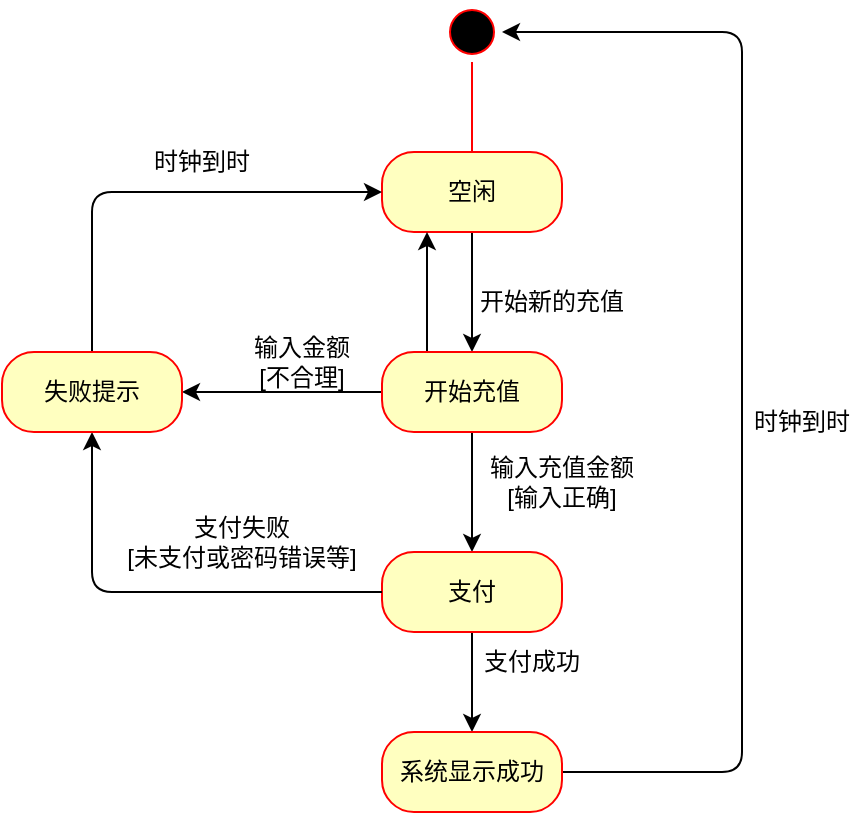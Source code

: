 <mxfile version="14.6.5" type="github" pages="2">
  <diagram id="w83J0_90MkISNmSg9N71" name="Page-1">
    <mxGraphModel dx="976" dy="588" grid="1" gridSize="10" guides="1" tooltips="1" connect="1" arrows="1" fold="1" page="1" pageScale="1" pageWidth="827" pageHeight="1169" math="0" shadow="0">
      <root>
        <mxCell id="0" />
        <mxCell id="1" parent="0" />
        <mxCell id="dygS_VFC9vMr-ybAKveq-6" value="开始新的充值" style="text;html=1;strokeColor=none;fillColor=none;align=center;verticalAlign=middle;whiteSpace=wrap;rounded=0;" parent="1" vertex="1">
          <mxGeometry x="280" y="160" width="90" height="70" as="geometry" />
        </mxCell>
        <mxCell id="dygS_VFC9vMr-ybAKveq-9" value="" style="ellipse;html=1;shape=startState;fillColor=#000000;strokeColor=#ff0000;rounded=0;sketch=0;" parent="1" vertex="1">
          <mxGeometry x="270" y="45" width="30" height="30" as="geometry" />
        </mxCell>
        <mxCell id="dygS_VFC9vMr-ybAKveq-10" value="" style="edgeStyle=orthogonalEdgeStyle;html=1;verticalAlign=bottom;endArrow=open;endSize=8;strokeColor=#ff0000;" parent="1" source="dygS_VFC9vMr-ybAKveq-9" edge="1">
          <mxGeometry relative="1" as="geometry">
            <mxPoint x="285" y="130" as="targetPoint" />
            <Array as="points">
              <mxPoint x="285" y="110" />
              <mxPoint x="285" y="110" />
            </Array>
          </mxGeometry>
        </mxCell>
        <mxCell id="dygS_VFC9vMr-ybAKveq-22" style="edgeStyle=orthogonalEdgeStyle;curved=0;rounded=1;sketch=0;orthogonalLoop=1;jettySize=auto;html=1;exitX=0.5;exitY=1;exitDx=0;exitDy=0;entryX=0.5;entryY=0;entryDx=0;entryDy=0;" parent="1" source="dygS_VFC9vMr-ybAKveq-11" target="dygS_VFC9vMr-ybAKveq-17" edge="1">
          <mxGeometry relative="1" as="geometry" />
        </mxCell>
        <mxCell id="dygS_VFC9vMr-ybAKveq-11" value="空闲" style="rounded=1;whiteSpace=wrap;html=1;arcSize=40;fontColor=#000000;fillColor=#ffffc0;strokeColor=#ff0000;sketch=0;" parent="1" vertex="1">
          <mxGeometry x="240" y="120" width="90" height="40" as="geometry" />
        </mxCell>
        <mxCell id="dygS_VFC9vMr-ybAKveq-18" style="edgeStyle=orthogonalEdgeStyle;curved=0;rounded=1;sketch=0;orthogonalLoop=1;jettySize=auto;html=1;exitX=0.25;exitY=0;exitDx=0;exitDy=0;entryX=0.25;entryY=1;entryDx=0;entryDy=0;" parent="1" source="dygS_VFC9vMr-ybAKveq-17" target="dygS_VFC9vMr-ybAKveq-11" edge="1">
          <mxGeometry relative="1" as="geometry" />
        </mxCell>
        <mxCell id="dygS_VFC9vMr-ybAKveq-24" style="edgeStyle=orthogonalEdgeStyle;curved=0;rounded=1;sketch=0;orthogonalLoop=1;jettySize=auto;html=1;exitX=0.5;exitY=1;exitDx=0;exitDy=0;entryX=0.5;entryY=0;entryDx=0;entryDy=0;" parent="1" source="dygS_VFC9vMr-ybAKveq-17" target="dygS_VFC9vMr-ybAKveq-25" edge="1">
          <mxGeometry relative="1" as="geometry">
            <mxPoint x="285" y="310" as="targetPoint" />
          </mxGeometry>
        </mxCell>
        <mxCell id="dygS_VFC9vMr-ybAKveq-28" style="edgeStyle=orthogonalEdgeStyle;curved=0;rounded=1;sketch=0;orthogonalLoop=1;jettySize=auto;html=1;exitX=0;exitY=0.5;exitDx=0;exitDy=0;entryX=1;entryY=0.5;entryDx=0;entryDy=0;" parent="1" source="dygS_VFC9vMr-ybAKveq-17" target="dygS_VFC9vMr-ybAKveq-33" edge="1">
          <mxGeometry relative="1" as="geometry">
            <mxPoint x="160" y="240" as="targetPoint" />
            <Array as="points" />
          </mxGeometry>
        </mxCell>
        <mxCell id="dygS_VFC9vMr-ybAKveq-17" value="开始充值" style="rounded=1;whiteSpace=wrap;html=1;arcSize=40;fontColor=#000000;fillColor=#ffffc0;strokeColor=#ff0000;sketch=0;" parent="1" vertex="1">
          <mxGeometry x="240" y="220" width="90" height="40" as="geometry" />
        </mxCell>
        <mxCell id="dygS_VFC9vMr-ybAKveq-30" style="edgeStyle=orthogonalEdgeStyle;curved=0;rounded=1;sketch=0;orthogonalLoop=1;jettySize=auto;html=1;exitX=0.5;exitY=1;exitDx=0;exitDy=0;entryX=0.5;entryY=0;entryDx=0;entryDy=0;entryPerimeter=0;" parent="1" source="dygS_VFC9vMr-ybAKveq-25" target="dygS_VFC9vMr-ybAKveq-31" edge="1">
          <mxGeometry relative="1" as="geometry">
            <mxPoint x="285" y="390" as="targetPoint" />
          </mxGeometry>
        </mxCell>
        <mxCell id="dygS_VFC9vMr-ybAKveq-25" value="支付" style="rounded=1;whiteSpace=wrap;html=1;arcSize=40;fontColor=#000000;fillColor=#ffffc0;strokeColor=#ff0000;sketch=0;" parent="1" vertex="1">
          <mxGeometry x="240" y="320" width="90" height="40" as="geometry" />
        </mxCell>
        <mxCell id="dygS_VFC9vMr-ybAKveq-26" value="输入充值金额[输入正确]" style="text;html=1;strokeColor=none;fillColor=none;align=center;verticalAlign=middle;whiteSpace=wrap;rounded=0;" parent="1" vertex="1">
          <mxGeometry x="290" y="250" width="80" height="70" as="geometry" />
        </mxCell>
        <mxCell id="dygS_VFC9vMr-ybAKveq-29" value="输入金额[不合理]" style="text;html=1;strokeColor=none;fillColor=none;align=center;verticalAlign=middle;whiteSpace=wrap;rounded=0;" parent="1" vertex="1">
          <mxGeometry x="170" y="190" width="60" height="70" as="geometry" />
        </mxCell>
        <mxCell id="dygS_VFC9vMr-ybAKveq-34" style="edgeStyle=orthogonalEdgeStyle;curved=0;rounded=1;sketch=0;orthogonalLoop=1;jettySize=auto;html=1;exitX=0;exitY=0.5;exitDx=0;exitDy=0;entryX=0.5;entryY=1;entryDx=0;entryDy=0;" parent="1" source="dygS_VFC9vMr-ybAKveq-25" target="dygS_VFC9vMr-ybAKveq-33" edge="1">
          <mxGeometry relative="1" as="geometry" />
        </mxCell>
        <mxCell id="dygS_VFC9vMr-ybAKveq-39" style="edgeStyle=orthogonalEdgeStyle;curved=0;rounded=1;sketch=0;orthogonalLoop=1;jettySize=auto;html=1;exitX=1;exitY=0.5;exitDx=0;exitDy=0;entryX=1;entryY=0.5;entryDx=0;entryDy=0;" parent="1" source="dygS_VFC9vMr-ybAKveq-31" target="dygS_VFC9vMr-ybAKveq-9" edge="1">
          <mxGeometry relative="1" as="geometry">
            <Array as="points">
              <mxPoint x="420" y="430" />
              <mxPoint x="420" y="60" />
            </Array>
          </mxGeometry>
        </mxCell>
        <mxCell id="dygS_VFC9vMr-ybAKveq-31" value="系统显示成功" style="rounded=1;whiteSpace=wrap;html=1;arcSize=40;fontColor=#000000;fillColor=#ffffc0;strokeColor=#ff0000;sketch=0;" parent="1" vertex="1">
          <mxGeometry x="240" y="410" width="90" height="40" as="geometry" />
        </mxCell>
        <mxCell id="dygS_VFC9vMr-ybAKveq-32" value="支付成功" style="text;html=1;strokeColor=none;fillColor=none;align=center;verticalAlign=middle;whiteSpace=wrap;rounded=0;" parent="1" vertex="1">
          <mxGeometry x="270" y="340" width="90" height="70" as="geometry" />
        </mxCell>
        <mxCell id="dygS_VFC9vMr-ybAKveq-37" style="edgeStyle=orthogonalEdgeStyle;curved=0;rounded=1;sketch=0;orthogonalLoop=1;jettySize=auto;html=1;exitX=0.5;exitY=0;exitDx=0;exitDy=0;entryX=0;entryY=0.5;entryDx=0;entryDy=0;" parent="1" source="dygS_VFC9vMr-ybAKveq-33" target="dygS_VFC9vMr-ybAKveq-11" edge="1">
          <mxGeometry relative="1" as="geometry" />
        </mxCell>
        <mxCell id="dygS_VFC9vMr-ybAKveq-33" value="失败提示" style="rounded=1;whiteSpace=wrap;html=1;arcSize=40;fontColor=#000000;fillColor=#ffffc0;strokeColor=#ff0000;sketch=0;" parent="1" vertex="1">
          <mxGeometry x="50" y="220" width="90" height="40" as="geometry" />
        </mxCell>
        <mxCell id="dygS_VFC9vMr-ybAKveq-35" value="支付失败&lt;br&gt;[未支付或密码错误等]" style="text;html=1;strokeColor=none;fillColor=none;align=center;verticalAlign=middle;whiteSpace=wrap;rounded=0;" parent="1" vertex="1">
          <mxGeometry x="110" y="280" width="120" height="70" as="geometry" />
        </mxCell>
        <mxCell id="dygS_VFC9vMr-ybAKveq-38" value="时钟到时" style="text;html=1;strokeColor=none;fillColor=none;align=center;verticalAlign=middle;whiteSpace=wrap;rounded=0;" parent="1" vertex="1">
          <mxGeometry x="120" y="90" width="60" height="70" as="geometry" />
        </mxCell>
        <mxCell id="dygS_VFC9vMr-ybAKveq-40" value="时钟到时" style="text;html=1;strokeColor=none;fillColor=none;align=center;verticalAlign=middle;whiteSpace=wrap;rounded=0;" parent="1" vertex="1">
          <mxGeometry x="420" y="220" width="60" height="70" as="geometry" />
        </mxCell>
      </root>
    </mxGraphModel>
  </diagram>
  <diagram id="3Yd6SUXCwg6tClSSXrHi" name="Page-2">
    <mxGraphModel dx="976" dy="1757" grid="1" gridSize="10" guides="1" tooltips="1" connect="1" arrows="1" fold="1" page="1" pageScale="1" pageWidth="827" pageHeight="1169" math="0" shadow="0">
      <root>
        <mxCell id="ma5C-SdAuBFSG-p-KBA5-0" />
        <mxCell id="ma5C-SdAuBFSG-p-KBA5-1" parent="ma5C-SdAuBFSG-p-KBA5-0" />
        <mxCell id="5K4OkmX-lsrKd3Rm-_V4-0" value="" style="shape=umlLifeline;participant=umlActor;perimeter=lifelinePerimeter;whiteSpace=wrap;html=1;container=1;collapsible=0;recursiveResize=0;verticalAlign=top;spacingTop=36;outlineConnect=0;rounded=0;sketch=0;" vertex="1" parent="ma5C-SdAuBFSG-p-KBA5-1">
          <mxGeometry x="160" y="-120" width="20" height="310" as="geometry" />
        </mxCell>
        <mxCell id="5K4OkmX-lsrKd3Rm-_V4-1" value="" style="shape=corner;whiteSpace=wrap;html=1;rounded=0;sketch=0;" vertex="1" parent="ma5C-SdAuBFSG-p-KBA5-1">
          <mxGeometry x="160" y="-50" width="20" height="230" as="geometry" />
        </mxCell>
        <mxCell id="5K4OkmX-lsrKd3Rm-_V4-4" value="&lt;font style=&quot;font-size: 16px&quot;&gt;系统&lt;/font&gt;" style="shape=umlLifeline;perimeter=lifelinePerimeter;whiteSpace=wrap;html=1;container=1;collapsible=0;recursiveResize=0;outlineConnect=0;rounded=0;sketch=0;" vertex="1" parent="ma5C-SdAuBFSG-p-KBA5-1">
          <mxGeometry x="330" y="-120" width="70" height="310" as="geometry" />
        </mxCell>
        <mxCell id="5K4OkmX-lsrKd3Rm-_V4-5" value="" style="shape=corner;whiteSpace=wrap;html=1;rounded=0;sketch=0;" vertex="1" parent="ma5C-SdAuBFSG-p-KBA5-1">
          <mxGeometry x="355" y="-50" width="20" height="230" as="geometry" />
        </mxCell>
        <mxCell id="5K4OkmX-lsrKd3Rm-_V4-7" value="" style="endArrow=open;endFill=1;endSize=12;html=1;startArrow=none;" edge="1" parent="ma5C-SdAuBFSG-p-KBA5-1" source="C8eVVzSPJDPYq9IVw-O5-0">
          <mxGeometry width="160" relative="1" as="geometry">
            <mxPoint x="180" y="-30" as="sourcePoint" />
            <mxPoint x="360" y="-30" as="targetPoint" />
          </mxGeometry>
        </mxCell>
        <mxCell id="C8eVVzSPJDPYq9IVw-O5-2" value="" style="html=1;verticalAlign=bottom;endArrow=open;dashed=1;endSize=8;entryX=1.08;entryY=0.386;entryDx=0;entryDy=0;entryPerimeter=0;startArrow=none;" edge="1" parent="ma5C-SdAuBFSG-p-KBA5-1" source="C8eVVzSPJDPYq9IVw-O5-3" target="5K4OkmX-lsrKd3Rm-_V4-1">
          <mxGeometry x="-0.5" y="-70" relative="1" as="geometry">
            <mxPoint x="320" y="30" as="sourcePoint" />
            <mxPoint x="190" y="30" as="targetPoint" />
            <Array as="points" />
            <mxPoint as="offset" />
          </mxGeometry>
        </mxCell>
        <mxCell id="C8eVVzSPJDPYq9IVw-O5-6" value="" style="endArrow=open;endFill=1;endSize=12;html=1;startArrow=none;" edge="1" parent="ma5C-SdAuBFSG-p-KBA5-1" source="C8eVVzSPJDPYq9IVw-O5-7">
          <mxGeometry width="160" relative="1" as="geometry">
            <mxPoint x="175" y="100" as="sourcePoint" />
            <mxPoint x="355" y="100" as="targetPoint" />
          </mxGeometry>
        </mxCell>
        <mxCell id="C8eVVzSPJDPYq9IVw-O5-7" value="进行支付" style="text;html=1;strokeColor=none;fillColor=none;align=center;verticalAlign=middle;whiteSpace=wrap;rounded=0;" vertex="1" parent="ma5C-SdAuBFSG-p-KBA5-1">
          <mxGeometry x="235" y="80" width="60" height="40" as="geometry" />
        </mxCell>
        <mxCell id="C8eVVzSPJDPYq9IVw-O5-8" value="" style="endArrow=none;endFill=1;endSize=12;html=1;" edge="1" parent="ma5C-SdAuBFSG-p-KBA5-1" target="C8eVVzSPJDPYq9IVw-O5-7">
          <mxGeometry width="160" relative="1" as="geometry">
            <mxPoint x="175" y="100" as="sourcePoint" />
            <mxPoint x="355" y="100" as="targetPoint" />
          </mxGeometry>
        </mxCell>
        <mxCell id="C8eVVzSPJDPYq9IVw-O5-9" value="" style="html=1;verticalAlign=bottom;endArrow=open;dashed=1;endSize=8;entryX=1.08;entryY=0.386;entryDx=0;entryDy=0;entryPerimeter=0;startArrow=none;" edge="1" parent="ma5C-SdAuBFSG-p-KBA5-1" source="C8eVVzSPJDPYq9IVw-O5-10">
          <mxGeometry x="-0.5" y="-70" relative="1" as="geometry">
            <mxPoint x="355" y="150.0" as="sourcePoint" />
            <mxPoint x="172.1" y="150.0" as="targetPoint" />
            <Array as="points" />
            <mxPoint as="offset" />
          </mxGeometry>
        </mxCell>
        <mxCell id="C8eVVzSPJDPYq9IVw-O5-10" value="显示支付成功" style="text;html=1;strokeColor=none;fillColor=none;align=center;verticalAlign=middle;whiteSpace=wrap;rounded=0;" vertex="1" parent="ma5C-SdAuBFSG-p-KBA5-1">
          <mxGeometry x="230" y="130" width="90" height="40" as="geometry" />
        </mxCell>
        <mxCell id="C8eVVzSPJDPYq9IVw-O5-11" value="" style="html=1;verticalAlign=bottom;endArrow=none;dashed=1;endSize=8;startArrow=none;" edge="1" parent="ma5C-SdAuBFSG-p-KBA5-1">
          <mxGeometry x="-0.5" y="-70" relative="1" as="geometry">
            <mxPoint x="355" y="150" as="sourcePoint" />
            <mxPoint x="310" y="150" as="targetPoint" />
            <Array as="points" />
            <mxPoint as="offset" />
          </mxGeometry>
        </mxCell>
        <mxCell id="C8eVVzSPJDPYq9IVw-O5-3" value="跳转支付页面" style="text;html=1;strokeColor=none;fillColor=none;align=center;verticalAlign=middle;whiteSpace=wrap;rounded=0;" vertex="1" parent="ma5C-SdAuBFSG-p-KBA5-1">
          <mxGeometry x="220" y="20" width="90" height="40" as="geometry" />
        </mxCell>
        <mxCell id="C8eVVzSPJDPYq9IVw-O5-12" value="" style="html=1;verticalAlign=bottom;endArrow=none;dashed=1;endSize=8;startArrow=none;entryX=1;entryY=0.5;entryDx=0;entryDy=0;" edge="1" parent="ma5C-SdAuBFSG-p-KBA5-1" target="C8eVVzSPJDPYq9IVw-O5-3">
          <mxGeometry x="-0.5" y="-70" relative="1" as="geometry">
            <mxPoint x="360" y="40" as="sourcePoint" />
            <mxPoint x="312" y="35" as="targetPoint" />
            <Array as="points" />
            <mxPoint as="offset" />
          </mxGeometry>
        </mxCell>
        <mxCell id="C8eVVzSPJDPYq9IVw-O5-0" value="输入金额" style="text;html=1;strokeColor=none;fillColor=none;align=center;verticalAlign=middle;whiteSpace=wrap;rounded=0;" vertex="1" parent="ma5C-SdAuBFSG-p-KBA5-1">
          <mxGeometry x="235" y="-50" width="60" height="40" as="geometry" />
        </mxCell>
        <mxCell id="C8eVVzSPJDPYq9IVw-O5-13" value="" style="endArrow=none;endFill=1;endSize=12;html=1;" edge="1" parent="ma5C-SdAuBFSG-p-KBA5-1" target="C8eVVzSPJDPYq9IVw-O5-0">
          <mxGeometry width="160" relative="1" as="geometry">
            <mxPoint x="180" y="-30" as="sourcePoint" />
            <mxPoint x="360" y="-30" as="targetPoint" />
          </mxGeometry>
        </mxCell>
      </root>
    </mxGraphModel>
  </diagram>
</mxfile>
